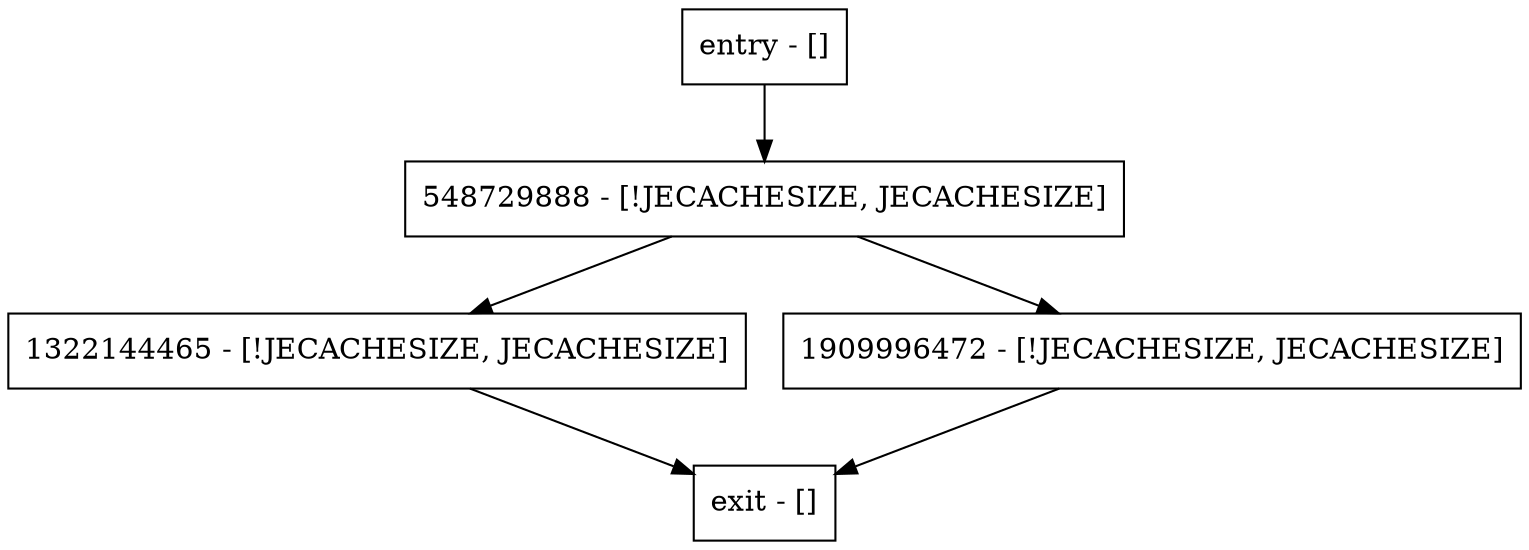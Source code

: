 digraph getInternalName {
node [shape=record];
entry [label="entry - []"];
exit [label="exit - []"];
1322144465 [label="1322144465 - [!JECACHESIZE, JECACHESIZE]"];
548729888 [label="548729888 - [!JECACHESIZE, JECACHESIZE]"];
1909996472 [label="1909996472 - [!JECACHESIZE, JECACHESIZE]"];
entry;
exit;
entry -> 548729888;
1322144465 -> exit;
548729888 -> 1322144465;
548729888 -> 1909996472;
1909996472 -> exit;
}
